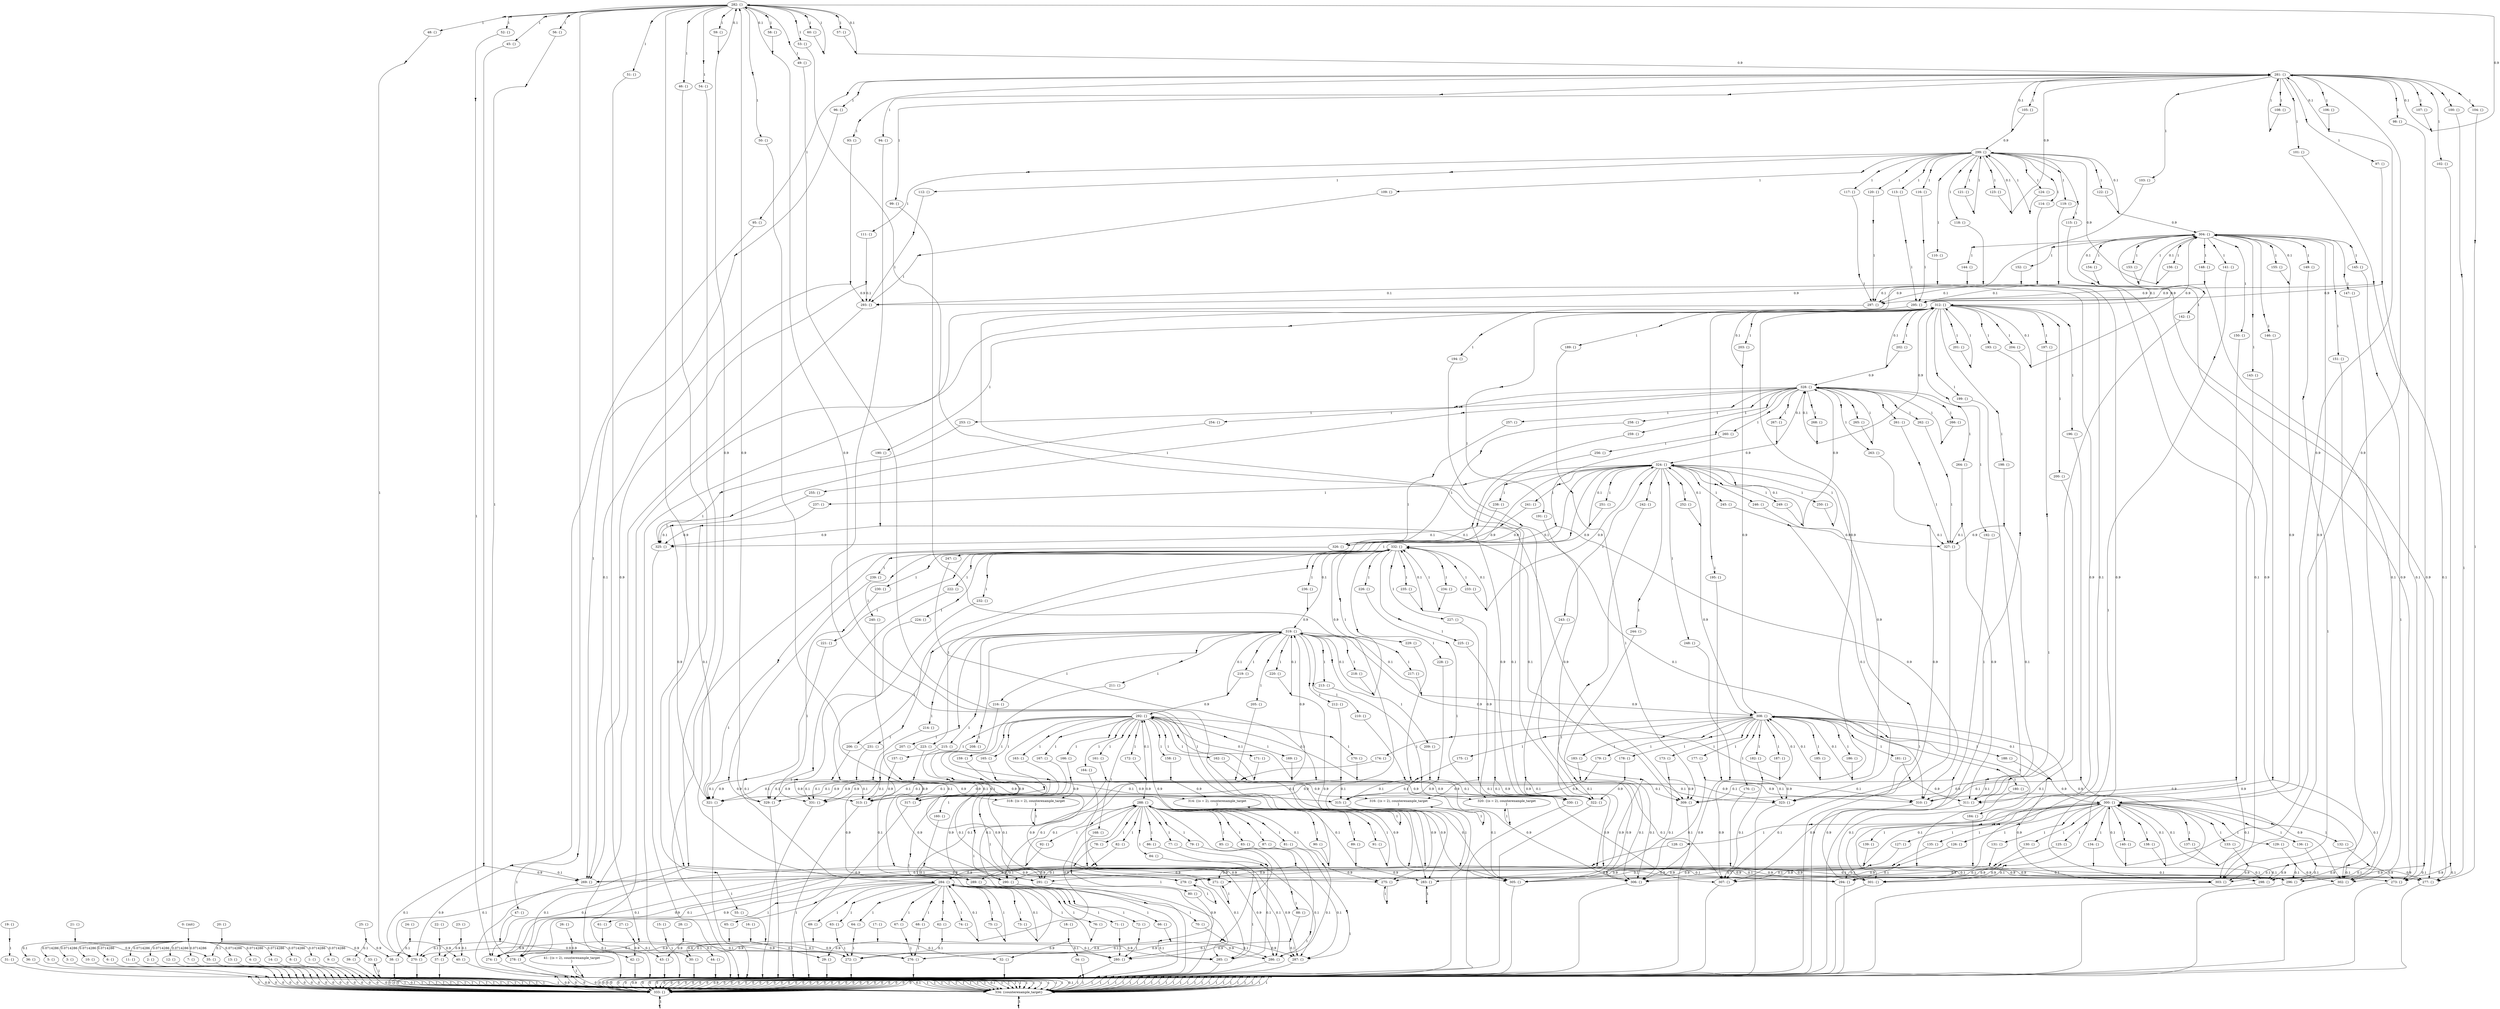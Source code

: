 digraph model {
	0 [ label = "0: {init}" ];
	1 [ label = "1: {}" ];
	2 [ label = "2: {}" ];
	3 [ label = "3: {}" ];
	4 [ label = "4: {}" ];
	5 [ label = "5: {}" ];
	6 [ label = "6: {}" ];
	7 [ label = "7: {}" ];
	8 [ label = "8: {}" ];
	9 [ label = "9: {}" ];
	10 [ label = "10: {}" ];
	11 [ label = "11: {}" ];
	12 [ label = "12: {}" ];
	13 [ label = "13: {}" ];
	14 [ label = "14: {}" ];
	15 [ label = "15: {}" ];
	16 [ label = "16: {}" ];
	17 [ label = "17: {}" ];
	18 [ label = "18: {}" ];
	19 [ label = "19: {}" ];
	20 [ label = "20: {}" ];
	21 [ label = "21: {}" ];
	22 [ label = "22: {}" ];
	23 [ label = "23: {}" ];
	24 [ label = "24: {}" ];
	25 [ label = "25: {}" ];
	26 [ label = "26: {}" ];
	27 [ label = "27: {}" ];
	28 [ label = "28: {}" ];
	29 [ label = "29: {}" ];
	30 [ label = "30: {}" ];
	31 [ label = "31: {}" ];
	32 [ label = "32: {}" ];
	33 [ label = "33: {}" ];
	34 [ label = "34: {}" ];
	35 [ label = "35: {}" ];
	36 [ label = "36: {}" ];
	37 [ label = "37: {}" ];
	38 [ label = "38: {}" ];
	39 [ label = "39: {}" ];
	40 [ label = "40: {}" ];
	41 [ label = "41: {(o = 2), counterexample_target
}" ];
	42 [ label = "42: {}" ];
	43 [ label = "43: {}" ];
	44 [ label = "44: {}" ];
	45 [ label = "45: {}" ];
	46 [ label = "46: {}" ];
	47 [ label = "47: {}" ];
	48 [ label = "48: {}" ];
	49 [ label = "49: {}" ];
	50 [ label = "50: {}" ];
	51 [ label = "51: {}" ];
	52 [ label = "52: {}" ];
	53 [ label = "53: {}" ];
	54 [ label = "54: {}" ];
	55 [ label = "55: {}" ];
	56 [ label = "56: {}" ];
	57 [ label = "57: {}" ];
	58 [ label = "58: {}" ];
	59 [ label = "59: {}" ];
	60 [ label = "60: {}" ];
	61 [ label = "61: {}" ];
	62 [ label = "62: {}" ];
	63 [ label = "63: {}" ];
	64 [ label = "64: {}" ];
	65 [ label = "65: {}" ];
	66 [ label = "66: {}" ];
	67 [ label = "67: {}" ];
	68 [ label = "68: {}" ];
	69 [ label = "69: {}" ];
	70 [ label = "70: {}" ];
	71 [ label = "71: {}" ];
	72 [ label = "72: {}" ];
	73 [ label = "73: {}" ];
	74 [ label = "74: {}" ];
	75 [ label = "75: {}" ];
	76 [ label = "76: {}" ];
	77 [ label = "77: {}" ];
	78 [ label = "78: {}" ];
	79 [ label = "79: {}" ];
	80 [ label = "80: {}" ];
	81 [ label = "81: {}" ];
	82 [ label = "82: {}" ];
	83 [ label = "83: {}" ];
	84 [ label = "84: {}" ];
	85 [ label = "85: {}" ];
	86 [ label = "86: {}" ];
	87 [ label = "87: {}" ];
	88 [ label = "88: {}" ];
	89 [ label = "89: {}" ];
	90 [ label = "90: {}" ];
	91 [ label = "91: {}" ];
	92 [ label = "92: {}" ];
	93 [ label = "93: {}" ];
	94 [ label = "94: {}" ];
	95 [ label = "95: {}" ];
	96 [ label = "96: {}" ];
	97 [ label = "97: {}" ];
	98 [ label = "98: {}" ];
	99 [ label = "99: {}" ];
	100 [ label = "100: {}" ];
	101 [ label = "101: {}" ];
	102 [ label = "102: {}" ];
	103 [ label = "103: {}" ];
	104 [ label = "104: {}" ];
	105 [ label = "105: {}" ];
	106 [ label = "106: {}" ];
	107 [ label = "107: {}" ];
	108 [ label = "108: {}" ];
	109 [ label = "109: {}" ];
	110 [ label = "110: {}" ];
	111 [ label = "111: {}" ];
	112 [ label = "112: {}" ];
	113 [ label = "113: {}" ];
	114 [ label = "114: {}" ];
	115 [ label = "115: {}" ];
	116 [ label = "116: {}" ];
	117 [ label = "117: {}" ];
	118 [ label = "118: {}" ];
	119 [ label = "119: {}" ];
	120 [ label = "120: {}" ];
	121 [ label = "121: {}" ];
	122 [ label = "122: {}" ];
	123 [ label = "123: {}" ];
	124 [ label = "124: {}" ];
	125 [ label = "125: {}" ];
	126 [ label = "126: {}" ];
	127 [ label = "127: {}" ];
	128 [ label = "128: {}" ];
	129 [ label = "129: {}" ];
	130 [ label = "130: {}" ];
	131 [ label = "131: {}" ];
	132 [ label = "132: {}" ];
	133 [ label = "133: {}" ];
	134 [ label = "134: {}" ];
	135 [ label = "135: {}" ];
	136 [ label = "136: {}" ];
	137 [ label = "137: {}" ];
	138 [ label = "138: {}" ];
	139 [ label = "139: {}" ];
	140 [ label = "140: {}" ];
	141 [ label = "141: {}" ];
	142 [ label = "142: {}" ];
	143 [ label = "143: {}" ];
	144 [ label = "144: {}" ];
	145 [ label = "145: {}" ];
	146 [ label = "146: {}" ];
	147 [ label = "147: {}" ];
	148 [ label = "148: {}" ];
	149 [ label = "149: {}" ];
	150 [ label = "150: {}" ];
	151 [ label = "151: {}" ];
	152 [ label = "152: {}" ];
	153 [ label = "153: {}" ];
	154 [ label = "154: {}" ];
	155 [ label = "155: {}" ];
	156 [ label = "156: {}" ];
	157 [ label = "157: {}" ];
	158 [ label = "158: {}" ];
	159 [ label = "159: {}" ];
	160 [ label = "160: {}" ];
	161 [ label = "161: {}" ];
	162 [ label = "162: {}" ];
	163 [ label = "163: {}" ];
	164 [ label = "164: {}" ];
	165 [ label = "165: {}" ];
	166 [ label = "166: {}" ];
	167 [ label = "167: {}" ];
	168 [ label = "168: {}" ];
	169 [ label = "169: {}" ];
	170 [ label = "170: {}" ];
	171 [ label = "171: {}" ];
	172 [ label = "172: {}" ];
	173 [ label = "173: {}" ];
	174 [ label = "174: {}" ];
	175 [ label = "175: {}" ];
	176 [ label = "176: {}" ];
	177 [ label = "177: {}" ];
	178 [ label = "178: {}" ];
	179 [ label = "179: {}" ];
	180 [ label = "180: {}" ];
	181 [ label = "181: {}" ];
	182 [ label = "182: {}" ];
	183 [ label = "183: {}" ];
	184 [ label = "184: {}" ];
	185 [ label = "185: {}" ];
	186 [ label = "186: {}" ];
	187 [ label = "187: {}" ];
	188 [ label = "188: {}" ];
	189 [ label = "189: {}" ];
	190 [ label = "190: {}" ];
	191 [ label = "191: {}" ];
	192 [ label = "192: {}" ];
	193 [ label = "193: {}" ];
	194 [ label = "194: {}" ];
	195 [ label = "195: {}" ];
	196 [ label = "196: {}" ];
	197 [ label = "197: {}" ];
	198 [ label = "198: {}" ];
	199 [ label = "199: {}" ];
	200 [ label = "200: {}" ];
	201 [ label = "201: {}" ];
	202 [ label = "202: {}" ];
	203 [ label = "203: {}" ];
	204 [ label = "204: {}" ];
	205 [ label = "205: {}" ];
	206 [ label = "206: {}" ];
	207 [ label = "207: {}" ];
	208 [ label = "208: {}" ];
	209 [ label = "209: {}" ];
	210 [ label = "210: {}" ];
	211 [ label = "211: {}" ];
	212 [ label = "212: {}" ];
	213 [ label = "213: {}" ];
	214 [ label = "214: {}" ];
	215 [ label = "215: {}" ];
	216 [ label = "216: {}" ];
	217 [ label = "217: {}" ];
	218 [ label = "218: {}" ];
	219 [ label = "219: {}" ];
	220 [ label = "220: {}" ];
	221 [ label = "221: {}" ];
	222 [ label = "222: {}" ];
	223 [ label = "223: {}" ];
	224 [ label = "224: {}" ];
	225 [ label = "225: {}" ];
	226 [ label = "226: {}" ];
	227 [ label = "227: {}" ];
	228 [ label = "228: {}" ];
	229 [ label = "229: {}" ];
	230 [ label = "230: {}" ];
	231 [ label = "231: {}" ];
	232 [ label = "232: {}" ];
	233 [ label = "233: {}" ];
	234 [ label = "234: {}" ];
	235 [ label = "235: {}" ];
	236 [ label = "236: {}" ];
	237 [ label = "237: {}" ];
	238 [ label = "238: {}" ];
	239 [ label = "239: {}" ];
	240 [ label = "240: {}" ];
	241 [ label = "241: {}" ];
	242 [ label = "242: {}" ];
	243 [ label = "243: {}" ];
	244 [ label = "244: {}" ];
	245 [ label = "245: {}" ];
	246 [ label = "246: {}" ];
	247 [ label = "247: {}" ];
	248 [ label = "248: {}" ];
	249 [ label = "249: {}" ];
	250 [ label = "250: {}" ];
	251 [ label = "251: {}" ];
	252 [ label = "252: {}" ];
	253 [ label = "253: {}" ];
	254 [ label = "254: {}" ];
	255 [ label = "255: {}" ];
	256 [ label = "256: {}" ];
	257 [ label = "257: {}" ];
	258 [ label = "258: {}" ];
	259 [ label = "259: {}" ];
	260 [ label = "260: {}" ];
	261 [ label = "261: {}" ];
	262 [ label = "262: {}" ];
	263 [ label = "263: {}" ];
	264 [ label = "264: {}" ];
	265 [ label = "265: {}" ];
	266 [ label = "266: {}" ];
	267 [ label = "267: {}" ];
	268 [ label = "268: {}" ];
	269 [ label = "269: {}" ];
	270 [ label = "270: {}" ];
	271 [ label = "271: {}" ];
	272 [ label = "272: {}" ];
	273 [ label = "273: {}" ];
	274 [ label = "274: {}" ];
	275 [ label = "275: {}" ];
	276 [ label = "276: {}" ];
	277 [ label = "277: {}" ];
	278 [ label = "278: {}" ];
	279 [ label = "279: {}" ];
	280 [ label = "280: {}" ];
	281 [ label = "281: {}" ];
	282 [ label = "282: {}" ];
	283 [ label = "283: {}" ];
	284 [ label = "284: {}" ];
	285 [ label = "285: {}" ];
	286 [ label = "286: {}" ];
	287 [ label = "287: {}" ];
	288 [ label = "288: {}" ];
	289 [ label = "289: {}" ];
	290 [ label = "290: {}" ];
	291 [ label = "291: {}" ];
	292 [ label = "292: {}" ];
	293 [ label = "293: {}" ];
	294 [ label = "294: {}" ];
	295 [ label = "295: {}" ];
	296 [ label = "296: {}" ];
	297 [ label = "297: {}" ];
	298 [ label = "298: {}" ];
	299 [ label = "299: {}" ];
	300 [ label = "300: {}" ];
	301 [ label = "301: {}" ];
	302 [ label = "302: {}" ];
	303 [ label = "303: {}" ];
	304 [ label = "304: {}" ];
	305 [ label = "305: {}" ];
	306 [ label = "306: {}" ];
	307 [ label = "307: {}" ];
	308 [ label = "308: {}" ];
	309 [ label = "309: {}" ];
	310 [ label = "310: {}" ];
	311 [ label = "311: {}" ];
	312 [ label = "312: {}" ];
	313 [ label = "313: {}" ];
	314 [ label = "314: {(o = 2), counterexample_target
}" ];
	315 [ label = "315: {}" ];
	316 [ label = "316: {(o = 2), counterexample_target
}" ];
	317 [ label = "317: {}" ];
	318 [ label = "318: {(o = 2), counterexample_target
}" ];
	319 [ label = "319: {}" ];
	320 [ label = "320: {(o = 2), counterexample_target
}" ];
	321 [ label = "321: {}" ];
	322 [ label = "322: {}" ];
	323 [ label = "323: {}" ];
	324 [ label = "324: {}" ];
	325 [ label = "325: {}" ];
	326 [ label = "326: {}" ];
	327 [ label = "327: {}" ];
	328 [ label = "328: {}" ];
	329 [ label = "329: {}" ];
	330 [ label = "330: {}" ];
	331 [ label = "331: {}" ];
	332 [ label = "332: {}" ];
	333 [ label = "333: {}" ];
	334 [ label = "334: {counterexample_target}" ];
	"0c0" [shape = "point"];
	0 -> "0c0";
	"0c0" -> 1 [ label= "0.0714286" ];
	"0c0" -> 2 [ label= "0.0714286" ];
	"0c0" -> 3 [ label= "0.0714286" ];
	"0c0" -> 4 [ label= "0.0714286" ];
	"0c0" -> 5 [ label= "0.0714286" ];
	"0c0" -> 6 [ label= "0.0714286" ];
	"0c0" -> 7 [ label= "0.0714286" ];
	"0c0" -> 8 [ label= "0.0714286" ];
	"0c0" -> 9 [ label= "0.0714286" ];
	"0c0" -> 10 [ label= "0.0714286" ];
	"0c0" -> 11 [ label= "0.0714286" ];
	"0c0" -> 12 [ label= "0.0714286" ];
	"0c0" -> 13 [ label= "0.0714286" ];
	"0c0" -> 14 [ label= "0.0714286" ];
	"1c0" [shape = "point"];
	1 -> "1c0";
	"1c0" -> 333 [ label= "0" ];
	"1c0" -> 334 [ label= "1" ];
	"2c0" [shape = "point"];
	2 -> "2c0";
	"2c0" -> 333 [ label= "0" ];
	"2c0" -> 334 [ label= "1" ];
	"3c0" [shape = "point"];
	3 -> "3c0";
	"3c0" -> 333 [ label= "0" ];
	"3c0" -> 334 [ label= "1" ];
	"4c0" [shape = "point"];
	4 -> "4c0";
	"4c0" -> 333 [ label= "0" ];
	"4c0" -> 334 [ label= "1" ];
	"5c0" [shape = "point"];
	5 -> "5c0";
	"5c0" -> 333 [ label= "0" ];
	"5c0" -> 334 [ label= "1" ];
	"6c0" [shape = "point"];
	6 -> "6c0";
	"6c0" -> 333 [ label= "0" ];
	"6c0" -> 334 [ label= "1" ];
	"7c0" [shape = "point"];
	7 -> "7c0";
	"7c0" -> 333 [ label= "0" ];
	"7c0" -> 334 [ label= "1" ];
	"8c0" [shape = "point"];
	8 -> "8c0";
	"8c0" -> 333 [ label= "0" ];
	"8c0" -> 334 [ label= "1" ];
	"9c0" [shape = "point"];
	9 -> "9c0";
	"9c0" -> 333 [ label= "0" ];
	"9c0" -> 334 [ label= "1" ];
	"10c0" [shape = "point"];
	10 -> "10c0";
	"10c0" -> 333 [ label= "0" ];
	"10c0" -> 334 [ label= "1" ];
	"11c0" [shape = "point"];
	11 -> "11c0";
	"11c0" -> 333 [ label= "0" ];
	"11c0" -> 334 [ label= "1" ];
	"12c0" [shape = "point"];
	12 -> "12c0";
	"12c0" -> 333 [ label= "0" ];
	"12c0" -> 334 [ label= "1" ];
	"13c0" [shape = "point"];
	13 -> "13c0";
	"13c0" -> 333 [ label= "0" ];
	"13c0" -> 334 [ label= "1" ];
	"14c0" [shape = "point"];
	14 -> "14c0";
	"14c0" -> 333 [ label= "0" ];
	"14c0" -> 334 [ label= "1" ];
	"15c0" [shape = "point"];
	15 -> "15c0";
	"15c0" -> 30 [ label= "1" ];
	"16c0" [shape = "point"];
	16 -> "16c0";
	"16c0" -> 29 [ label= "0.1" ];
	"16c0" -> 30 [ label= "0.9" ];
	"17c0" [shape = "point"];
	17 -> "17c0";
	"17c0" -> 29 [ label= "0.9" ];
	"17c0" -> 32 [ label= "0.1" ];
	"18c0" [shape = "point"];
	18 -> "18c0";
	"18c0" -> 32 [ label= "0.9" ];
	"18c0" -> 34 [ label= "0.1" ];
	"19c0" [shape = "point"];
	19 -> "19c0";
	"19c0" -> 31 [ label= "1" ];
	"20c0" [shape = "point"];
	20 -> "20c0";
	"20c0" -> 33 [ label= "0.9" ];
	"20c0" -> 35 [ label= "0.1" ];
	"21c0" [shape = "point"];
	21 -> "21c0";
	"21c0" -> 35 [ label= "0.9" ];
	"21c0" -> 36 [ label= "0.1" ];
	"22c0" [shape = "point"];
	22 -> "22c0";
	"22c0" -> 37 [ label= "1" ];
	"23c0" [shape = "point"];
	23 -> "23c0";
	"23c0" -> 37 [ label= "0.9" ];
	"23c0" -> 40 [ label= "0.1" ];
	"24c0" [shape = "point"];
	24 -> "24c0";
	"24c0" -> 38 [ label= "0.1" ];
	"24c0" -> 40 [ label= "0.9" ];
	"25c0" [shape = "point"];
	25 -> "25c0";
	"25c0" -> 38 [ label= "0.9" ];
	"25c0" -> 39 [ label= "0.1" ];
	"26c0" [shape = "point"];
	26 -> "26c0";
	"26c0" -> 41 [ label= "0.9" ];
	"26c0" -> 42 [ label= "0.1" ];
	"27c0" [shape = "point"];
	27 -> "27c0";
	"27c0" -> 42 [ label= "0.9" ];
	"27c0" -> 43 [ label= "0.1" ];
	"28c0" [shape = "point"];
	28 -> "28c0";
	"28c0" -> 43 [ label= "0.9" ];
	"28c0" -> 44 [ label= "0.1" ];
	"29c0" [shape = "point"];
	29 -> "29c0";
	"29c0" -> 333 [ label= "0" ];
	"29c0" -> 334 [ label= "1" ];
	"30c0" [shape = "point"];
	30 -> "30c0";
	"30c0" -> 333 [ label= "0" ];
	"30c0" -> 334 [ label= "1" ];
	"31c0" [shape = "point"];
	31 -> "31c0";
	"31c0" -> 333 [ label= "0" ];
	"31c0" -> 334 [ label= "1" ];
	"32c0" [shape = "point"];
	32 -> "32c0";
	"32c0" -> 333 [ label= "0.9" ];
	"32c0" -> 334 [ label= "0.1" ];
	"33c0" [shape = "point"];
	33 -> "33c0";
	"33c0" -> 33 [ label= "1" ];
	"34c0" [shape = "point"];
	34 -> "34c0";
	"34c0" -> 333 [ label= "0" ];
	"34c0" -> 334 [ label= "1" ];
	"35c0" [shape = "point"];
	35 -> "35c0";
	"35c0" -> 333 [ label= "0" ];
	"35c0" -> 334 [ label= "1" ];
	"36c0" [shape = "point"];
	36 -> "36c0";
	"36c0" -> 333 [ label= "0.9" ];
	"36c0" -> 334 [ label= "0.1" ];
	"37c0" [shape = "point"];
	37 -> "37c0";
	"37c0" -> 333 [ label= "0" ];
	"37c0" -> 334 [ label= "1" ];
	"38c0" [shape = "point"];
	38 -> "38c0";
	"38c0" -> 333 [ label= "0" ];
	"38c0" -> 334 [ label= "1" ];
	"39c0" [shape = "point"];
	39 -> "39c0";
	"39c0" -> 333 [ label= "0" ];
	"39c0" -> 334 [ label= "1" ];
	"40c0" [shape = "point"];
	40 -> "40c0";
	"40c0" -> 333 [ label= "0.9" ];
	"40c0" -> 334 [ label= "0.1" ];
	"41c0" [shape = "point"];
	41 -> "41c0";
	"41c0" -> 41 [ label= "1" ];
	"42c0" [shape = "point"];
	42 -> "42c0";
	"42c0" -> 333 [ label= "0" ];
	"42c0" -> 334 [ label= "1" ];
	"43c0" [shape = "point"];
	43 -> "43c0";
	"43c0" -> 333 [ label= "0" ];
	"43c0" -> 334 [ label= "1" ];
	"44c0" [shape = "point"];
	44 -> "44c0";
	"44c0" -> 333 [ label= "0.9" ];
	"44c0" -> 334 [ label= "0.1" ];
	"45c0" [shape = "point"];
	45 -> "45c0";
	"45c0" -> 269 [ label= "0.9" ];
	"45c0" -> 270 [ label= "0.1" ];
	"46c0" [shape = "point"];
	46 -> "46c0";
	"46c0" -> 270 [ label= "0.1" ];
	"46c0" -> 271 [ label= "0.9" ];
	"47c0" [shape = "point"];
	47 -> "47c0";
	"47c0" -> 270 [ label= "0.1" ];
	"47c0" -> 272 [ label= "0.9" ];
	"48c0" [shape = "point"];
	48 -> "48c0";
	"48c0" -> 270 [ label= "1" ];
	"49c0" [shape = "point"];
	49 -> "49c0";
	"49c0" -> 273 [ label= "0.9" ];
	"49c0" -> 274 [ label= "0.1" ];
	"50c0" [shape = "point"];
	50 -> "50c0";
	"50c0" -> 274 [ label= "0.1" ];
	"50c0" -> 275 [ label= "0.9" ];
	"51c0" [shape = "point"];
	51 -> "51c0";
	"51c0" -> 274 [ label= "0.1" ];
	"51c0" -> 276 [ label= "0.9" ];
	"52c0" [shape = "point"];
	52 -> "52c0";
	"52c0" -> 274 [ label= "1" ];
	"53c0" [shape = "point"];
	53 -> "53c0";
	"53c0" -> 277 [ label= "0.9" ];
	"53c0" -> 278 [ label= "0.1" ];
	"54c0" [shape = "point"];
	54 -> "54c0";
	"54c0" -> 278 [ label= "0.1" ];
	"54c0" -> 279 [ label= "0.9" ];
	"55c0" [shape = "point"];
	55 -> "55c0";
	"55c0" -> 278 [ label= "0.1" ];
	"55c0" -> 280 [ label= "0.9" ];
	"56c0" [shape = "point"];
	56 -> "56c0";
	"56c0" -> 278 [ label= "1" ];
	"57c0" [shape = "point"];
	57 -> "57c0";
	"57c0" -> 281 [ label= "0.9" ];
	"57c0" -> 282 [ label= "0.1" ];
	"58c0" [shape = "point"];
	58 -> "58c0";
	"58c0" -> 282 [ label= "0.1" ];
	"58c0" -> 283 [ label= "0.9" ];
	"59c0" [shape = "point"];
	59 -> "59c0";
	"59c0" -> 282 [ label= "0.1" ];
	"59c0" -> 284 [ label= "0.9" ];
	"60c0" [shape = "point"];
	60 -> "60c0";
	"60c0" -> 282 [ label= "1" ];
	"61c0" [shape = "point"];
	61 -> "61c0";
	"61c0" -> 270 [ label= "0.9" ];
	"61c0" -> 272 [ label= "0.1" ];
	"62c0" [shape = "point"];
	62 -> "62c0";
	"62c0" -> 272 [ label= "0.1" ];
	"62c0" -> 285 [ label= "0.9" ];
	"63c0" [shape = "point"];
	63 -> "63c0";
	"63c0" -> 272 [ label= "1" ];
	"64c0" [shape = "point"];
	64 -> "64c0";
	"64c0" -> 272 [ label= "1" ];
	"65c0" [shape = "point"];
	65 -> "65c0";
	"65c0" -> 274 [ label= "0.9" ];
	"65c0" -> 276 [ label= "0.1" ];
	"66c0" [shape = "point"];
	66 -> "66c0";
	"66c0" -> 276 [ label= "0.1" ];
	"66c0" -> 286 [ label= "0.9" ];
	"67c0" [shape = "point"];
	67 -> "67c0";
	"67c0" -> 276 [ label= "1" ];
	"68c0" [shape = "point"];
	68 -> "68c0";
	"68c0" -> 276 [ label= "1" ];
	"69c0" [shape = "point"];
	69 -> "69c0";
	"69c0" -> 278 [ label= "0.9" ];
	"69c0" -> 280 [ label= "0.1" ];
	"70c0" [shape = "point"];
	70 -> "70c0";
	"70c0" -> 280 [ label= "0.1" ];
	"70c0" -> 287 [ label= "0.9" ];
	"71c0" [shape = "point"];
	71 -> "71c0";
	"71c0" -> 280 [ label= "1" ];
	"72c0" [shape = "point"];
	72 -> "72c0";
	"72c0" -> 280 [ label= "1" ];
	"73c0" [shape = "point"];
	73 -> "73c0";
	"73c0" -> 282 [ label= "0.9" ];
	"73c0" -> 284 [ label= "0.1" ];
	"74c0" [shape = "point"];
	74 -> "74c0";
	"74c0" -> 284 [ label= "0.1" ];
	"74c0" -> 288 [ label= "0.9" ];
	"75c0" [shape = "point"];
	75 -> "75c0";
	"75c0" -> 284 [ label= "1" ];
	"76c0" [shape = "point"];
	76 -> "76c0";
	"76c0" -> 284 [ label= "1" ];
	"77c0" [shape = "point"];
	77 -> "77c0";
	"77c0" -> 271 [ label= "0.9" ];
	"77c0" -> 285 [ label= "0.1" ];
	"78c0" [shape = "point"];
	78 -> "78c0";
	"78c0" -> 285 [ label= "0.1" ];
	"78c0" -> 289 [ label= "0.9" ];
	"79c0" [shape = "point"];
	79 -> "79c0";
	"79c0" -> 285 [ label= "1" ];
	"80c0" [shape = "point"];
	80 -> "80c0";
	"80c0" -> 272 [ label= "0.9" ];
	"80c0" -> 285 [ label= "0.1" ];
	"81c0" [shape = "point"];
	81 -> "81c0";
	"81c0" -> 275 [ label= "0.9" ];
	"81c0" -> 286 [ label= "0.1" ];
	"82c0" [shape = "point"];
	82 -> "82c0";
	"82c0" -> 286 [ label= "0.1" ];
	"82c0" -> 290 [ label= "0.9" ];
	"83c0" [shape = "point"];
	83 -> "83c0";
	"83c0" -> 286 [ label= "1" ];
	"84c0" [shape = "point"];
	84 -> "84c0";
	"84c0" -> 276 [ label= "0.9" ];
	"84c0" -> 286 [ label= "0.1" ];
	"85c0" [shape = "point"];
	85 -> "85c0";
	"85c0" -> 279 [ label= "0.9" ];
	"85c0" -> 287 [ label= "0.1" ];
	"86c0" [shape = "point"];
	86 -> "86c0";
	"86c0" -> 287 [ label= "0.1" ];
	"86c0" -> 291 [ label= "0.9" ];
	"87c0" [shape = "point"];
	87 -> "87c0";
	"87c0" -> 287 [ label= "1" ];
	"88c0" [shape = "point"];
	88 -> "88c0";
	"88c0" -> 280 [ label= "0.9" ];
	"88c0" -> 287 [ label= "0.1" ];
	"89c0" [shape = "point"];
	89 -> "89c0";
	"89c0" -> 283 [ label= "0.9" ];
	"89c0" -> 288 [ label= "0.1" ];
	"90c0" [shape = "point"];
	90 -> "90c0";
	"90c0" -> 288 [ label= "0.1" ];
	"90c0" -> 292 [ label= "0.9" ];
	"91c0" [shape = "point"];
	91 -> "91c0";
	"91c0" -> 288 [ label= "1" ];
	"92c0" [shape = "point"];
	92 -> "92c0";
	"92c0" -> 284 [ label= "0.9" ];
	"92c0" -> 288 [ label= "0.1" ];
	"93c0" [shape = "point"];
	93 -> "93c0";
	"93c0" -> 269 [ label= "0.1" ];
	"93c0" -> 293 [ label= "0.9" ];
	"94c0" [shape = "point"];
	94 -> "94c0";
	"94c0" -> 269 [ label= "0.1" ];
	"94c0" -> 294 [ label= "0.9" ];
	"95c0" [shape = "point"];
	95 -> "95c0";
	"95c0" -> 269 [ label= "0.1" ];
	"95c0" -> 270 [ label= "0.9" ];
	"96c0" [shape = "point"];
	96 -> "96c0";
	"96c0" -> 269 [ label= "1" ];
	"97c0" [shape = "point"];
	97 -> "97c0";
	"97c0" -> 273 [ label= "0.1" ];
	"97c0" -> 295 [ label= "0.9" ];
	"98c0" [shape = "point"];
	98 -> "98c0";
	"98c0" -> 273 [ label= "0.1" ];
	"98c0" -> 296 [ label= "0.9" ];
	"99c0" [shape = "point"];
	99 -> "99c0";
	"99c0" -> 273 [ label= "0.1" ];
	"99c0" -> 274 [ label= "0.9" ];
	"100c0" [shape = "point"];
	100 -> "100c0";
	"100c0" -> 273 [ label= "1" ];
	"101c0" [shape = "point"];
	101 -> "101c0";
	"101c0" -> 277 [ label= "0.1" ];
	"101c0" -> 297 [ label= "0.9" ];
	"102c0" [shape = "point"];
	102 -> "102c0";
	"102c0" -> 277 [ label= "0.1" ];
	"102c0" -> 298 [ label= "0.9" ];
	"103c0" [shape = "point"];
	103 -> "103c0";
	"103c0" -> 277 [ label= "0.1" ];
	"103c0" -> 278 [ label= "0.9" ];
	"104c0" [shape = "point"];
	104 -> "104c0";
	"104c0" -> 277 [ label= "1" ];
	"105c0" [shape = "point"];
	105 -> "105c0";
	"105c0" -> 281 [ label= "0.1" ];
	"105c0" -> 299 [ label= "0.9" ];
	"106c0" [shape = "point"];
	106 -> "106c0";
	"106c0" -> 281 [ label= "0.1" ];
	"106c0" -> 300 [ label= "0.9" ];
	"107c0" [shape = "point"];
	107 -> "107c0";
	"107c0" -> 281 [ label= "0.1" ];
	"107c0" -> 282 [ label= "0.9" ];
	"108c0" [shape = "point"];
	108 -> "108c0";
	"108c0" -> 281 [ label= "1" ];
	"109c0" [shape = "point"];
	109 -> "109c0";
	"109c0" -> 293 [ label= "1" ];
	"110c0" [shape = "point"];
	110 -> "110c0";
	"110c0" -> 293 [ label= "0.1" ];
	"110c0" -> 301 [ label= "0.9" ];
	"111c0" [shape = "point"];
	111 -> "111c0";
	"111c0" -> 269 [ label= "0.9" ];
	"111c0" -> 293 [ label= "0.1" ];
	"112c0" [shape = "point"];
	112 -> "112c0";
	"112c0" -> 293 [ label= "1" ];
	"113c0" [shape = "point"];
	113 -> "113c0";
	"113c0" -> 295 [ label= "1" ];
	"114c0" [shape = "point"];
	114 -> "114c0";
	"114c0" -> 295 [ label= "0.1" ];
	"114c0" -> 302 [ label= "0.9" ];
	"115c0" [shape = "point"];
	115 -> "115c0";
	"115c0" -> 273 [ label= "0.9" ];
	"115c0" -> 295 [ label= "0.1" ];
	"116c0" [shape = "point"];
	116 -> "116c0";
	"116c0" -> 295 [ label= "1" ];
	"117c0" [shape = "point"];
	117 -> "117c0";
	"117c0" -> 297 [ label= "1" ];
	"118c0" [shape = "point"];
	118 -> "118c0";
	"118c0" -> 297 [ label= "0.1" ];
	"118c0" -> 303 [ label= "0.9" ];
	"119c0" [shape = "point"];
	119 -> "119c0";
	"119c0" -> 277 [ label= "0.9" ];
	"119c0" -> 297 [ label= "0.1" ];
	"120c0" [shape = "point"];
	120 -> "120c0";
	"120c0" -> 297 [ label= "1" ];
	"121c0" [shape = "point"];
	121 -> "121c0";
	"121c0" -> 299 [ label= "1" ];
	"122c0" [shape = "point"];
	122 -> "122c0";
	"122c0" -> 299 [ label= "0.1" ];
	"122c0" -> 304 [ label= "0.9" ];
	"123c0" [shape = "point"];
	123 -> "123c0";
	"123c0" -> 281 [ label= "0.9" ];
	"123c0" -> 299 [ label= "0.1" ];
	"124c0" [shape = "point"];
	124 -> "124c0";
	"124c0" -> 299 [ label= "1" ];
	"125c0" [shape = "point"];
	125 -> "125c0";
	"125c0" -> 294 [ label= "0.1" ];
	"125c0" -> 301 [ label= "0.9" ];
	"126c0" [shape = "point"];
	126 -> "126c0";
	"126c0" -> 294 [ label= "0.1" ];
	"126c0" -> 305 [ label= "0.9" ];
	"127c0" [shape = "point"];
	127 -> "127c0";
	"127c0" -> 271 [ label= "0.9" ];
	"127c0" -> 294 [ label= "0.1" ];
	"128c0" [shape = "point"];
	128 -> "128c0";
	"128c0" -> 269 [ label= "0.9" ];
	"128c0" -> 294 [ label= "0.1" ];
	"129c0" [shape = "point"];
	129 -> "129c0";
	"129c0" -> 296 [ label= "0.1" ];
	"129c0" -> 302 [ label= "0.9" ];
	"130c0" [shape = "point"];
	130 -> "130c0";
	"130c0" -> 296 [ label= "0.1" ];
	"130c0" -> 306 [ label= "0.9" ];
	"131c0" [shape = "point"];
	131 -> "131c0";
	"131c0" -> 275 [ label= "0.9" ];
	"131c0" -> 296 [ label= "0.1" ];
	"132c0" [shape = "point"];
	132 -> "132c0";
	"132c0" -> 273 [ label= "0.9" ];
	"132c0" -> 296 [ label= "0.1" ];
	"133c0" [shape = "point"];
	133 -> "133c0";
	"133c0" -> 298 [ label= "0.1" ];
	"133c0" -> 303 [ label= "0.9" ];
	"134c0" [shape = "point"];
	134 -> "134c0";
	"134c0" -> 298 [ label= "0.1" ];
	"134c0" -> 307 [ label= "0.9" ];
	"135c0" [shape = "point"];
	135 -> "135c0";
	"135c0" -> 279 [ label= "0.9" ];
	"135c0" -> 298 [ label= "0.1" ];
	"136c0" [shape = "point"];
	136 -> "136c0";
	"136c0" -> 277 [ label= "0.9" ];
	"136c0" -> 298 [ label= "0.1" ];
	"137c0" [shape = "point"];
	137 -> "137c0";
	"137c0" -> 300 [ label= "0.1" ];
	"137c0" -> 304 [ label= "0.9" ];
	"138c0" [shape = "point"];
	138 -> "138c0";
	"138c0" -> 300 [ label= "0.1" ];
	"138c0" -> 308 [ label= "0.9" ];
	"139c0" [shape = "point"];
	139 -> "139c0";
	"139c0" -> 283 [ label= "0.9" ];
	"139c0" -> 300 [ label= "0.1" ];
	"140c0" [shape = "point"];
	140 -> "140c0";
	"140c0" -> 281 [ label= "0.9" ];
	"140c0" -> 300 [ label= "0.1" ];
	"141c0" [shape = "point"];
	141 -> "141c0";
	"141c0" -> 301 [ label= "1" ];
	"142c0" [shape = "point"];
	142 -> "142c0";
	"142c0" -> 301 [ label= "0.1" ];
	"142c0" -> 309 [ label= "0.9" ];
	"143c0" [shape = "point"];
	143 -> "143c0";
	"143c0" -> 294 [ label= "0.9" ];
	"143c0" -> 301 [ label= "0.1" ];
	"144c0" [shape = "point"];
	144 -> "144c0";
	"144c0" -> 293 [ label= "0.9" ];
	"144c0" -> 301 [ label= "0.1" ];
	"145c0" [shape = "point"];
	145 -> "145c0";
	"145c0" -> 302 [ label= "1" ];
	"146c0" [shape = "point"];
	146 -> "146c0";
	"146c0" -> 302 [ label= "0.1" ];
	"146c0" -> 310 [ label= "0.9" ];
	"147c0" [shape = "point"];
	147 -> "147c0";
	"147c0" -> 296 [ label= "0.9" ];
	"147c0" -> 302 [ label= "0.1" ];
	"148c0" [shape = "point"];
	148 -> "148c0";
	"148c0" -> 295 [ label= "0.9" ];
	"148c0" -> 302 [ label= "0.1" ];
	"149c0" [shape = "point"];
	149 -> "149c0";
	"149c0" -> 303 [ label= "1" ];
	"150c0" [shape = "point"];
	150 -> "150c0";
	"150c0" -> 303 [ label= "0.1" ];
	"150c0" -> 311 [ label= "0.9" ];
	"151c0" [shape = "point"];
	151 -> "151c0";
	"151c0" -> 298 [ label= "0.9" ];
	"151c0" -> 303 [ label= "0.1" ];
	"152c0" [shape = "point"];
	152 -> "152c0";
	"152c0" -> 297 [ label= "0.9" ];
	"152c0" -> 303 [ label= "0.1" ];
	"153c0" [shape = "point"];
	153 -> "153c0";
	"153c0" -> 304 [ label= "1" ];
	"154c0" [shape = "point"];
	154 -> "154c0";
	"154c0" -> 304 [ label= "0.1" ];
	"154c0" -> 312 [ label= "0.9" ];
	"155c0" [shape = "point"];
	155 -> "155c0";
	"155c0" -> 300 [ label= "0.9" ];
	"155c0" -> 304 [ label= "0.1" ];
	"156c0" [shape = "point"];
	156 -> "156c0";
	"156c0" -> 299 [ label= "0.9" ];
	"156c0" -> 304 [ label= "0.1" ];
	"157c0" [shape = "point"];
	157 -> "157c0";
	"157c0" -> 289 [ label= "0.1" ];
	"157c0" -> 313 [ label= "0.9" ];
	"158c0" [shape = "point"];
	158 -> "158c0";
	"158c0" -> 289 [ label= "0.1" ];
	"158c0" -> 314 [ label= "0.9" ];
	"159c0" [shape = "point"];
	159 -> "159c0";
	"159c0" -> 289 [ label= "1" ];
	"160c0" [shape = "point"];
	160 -> "160c0";
	"160c0" -> 285 [ label= "0.9" ];
	"160c0" -> 289 [ label= "0.1" ];
	"161c0" [shape = "point"];
	161 -> "161c0";
	"161c0" -> 290 [ label= "0.1" ];
	"161c0" -> 315 [ label= "0.9" ];
	"162c0" [shape = "point"];
	162 -> "162c0";
	"162c0" -> 290 [ label= "0.1" ];
	"162c0" -> 316 [ label= "0.9" ];
	"163c0" [shape = "point"];
	163 -> "163c0";
	"163c0" -> 290 [ label= "1" ];
	"164c0" [shape = "point"];
	164 -> "164c0";
	"164c0" -> 286 [ label= "0.9" ];
	"164c0" -> 290 [ label= "0.1" ];
	"165c0" [shape = "point"];
	165 -> "165c0";
	"165c0" -> 291 [ label= "0.1" ];
	"165c0" -> 317 [ label= "0.9" ];
	"166c0" [shape = "point"];
	166 -> "166c0";
	"166c0" -> 291 [ label= "0.1" ];
	"166c0" -> 318 [ label= "0.9" ];
	"167c0" [shape = "point"];
	167 -> "167c0";
	"167c0" -> 291 [ label= "1" ];
	"168c0" [shape = "point"];
	168 -> "168c0";
	"168c0" -> 287 [ label= "0.9" ];
	"168c0" -> 291 [ label= "0.1" ];
	"169c0" [shape = "point"];
	169 -> "169c0";
	"169c0" -> 292 [ label= "0.1" ];
	"169c0" -> 319 [ label= "0.9" ];
	"170c0" [shape = "point"];
	170 -> "170c0";
	"170c0" -> 292 [ label= "0.1" ];
	"170c0" -> 320 [ label= "0.9" ];
	"171c0" [shape = "point"];
	171 -> "171c0";
	"171c0" -> 292 [ label= "1" ];
	"172c0" [shape = "point"];
	172 -> "172c0";
	"172c0" -> 288 [ label= "0.9" ];
	"172c0" -> 292 [ label= "0.1" ];
	"173c0" [shape = "point"];
	173 -> "173c0";
	"173c0" -> 305 [ label= "0.1" ];
	"173c0" -> 309 [ label= "0.9" ];
	"174c0" [shape = "point"];
	174 -> "174c0";
	"174c0" -> 305 [ label= "0.1" ];
	"174c0" -> 321 [ label= "0.9" ];
	"175c0" [shape = "point"];
	175 -> "175c0";
	"175c0" -> 305 [ label= "0.1" ];
	"175c0" -> 313 [ label= "0.9" ];
	"176c0" [shape = "point"];
	176 -> "176c0";
	"176c0" -> 294 [ label= "0.9" ];
	"176c0" -> 305 [ label= "0.1" ];
	"177c0" [shape = "point"];
	177 -> "177c0";
	"177c0" -> 306 [ label= "0.1" ];
	"177c0" -> 310 [ label= "0.9" ];
	"178c0" [shape = "point"];
	178 -> "178c0";
	"178c0" -> 306 [ label= "0.1" ];
	"178c0" -> 322 [ label= "0.9" ];
	"179c0" [shape = "point"];
	179 -> "179c0";
	"179c0" -> 306 [ label= "0.1" ];
	"179c0" -> 315 [ label= "0.9" ];
	"180c0" [shape = "point"];
	180 -> "180c0";
	"180c0" -> 296 [ label= "0.9" ];
	"180c0" -> 306 [ label= "0.1" ];
	"181c0" [shape = "point"];
	181 -> "181c0";
	"181c0" -> 307 [ label= "0.1" ];
	"181c0" -> 311 [ label= "0.9" ];
	"182c0" [shape = "point"];
	182 -> "182c0";
	"182c0" -> 307 [ label= "0.1" ];
	"182c0" -> 323 [ label= "0.9" ];
	"183c0" [shape = "point"];
	183 -> "183c0";
	"183c0" -> 307 [ label= "0.1" ];
	"183c0" -> 317 [ label= "0.9" ];
	"184c0" [shape = "point"];
	184 -> "184c0";
	"184c0" -> 298 [ label= "0.9" ];
	"184c0" -> 307 [ label= "0.1" ];
	"185c0" [shape = "point"];
	185 -> "185c0";
	"185c0" -> 308 [ label= "0.1" ];
	"185c0" -> 312 [ label= "0.9" ];
	"186c0" [shape = "point"];
	186 -> "186c0";
	"186c0" -> 308 [ label= "0.1" ];
	"186c0" -> 324 [ label= "0.9" ];
	"187c0" [shape = "point"];
	187 -> "187c0";
	"187c0" -> 308 [ label= "0.1" ];
	"187c0" -> 319 [ label= "0.9" ];
	"188c0" [shape = "point"];
	188 -> "188c0";
	"188c0" -> 300 [ label= "0.9" ];
	"188c0" -> 308 [ label= "0.1" ];
	"189c0" [shape = "point"];
	189 -> "189c0";
	"189c0" -> 309 [ label= "1" ];
	"190c0" [shape = "point"];
	190 -> "190c0";
	"190c0" -> 309 [ label= "0.1" ];
	"190c0" -> 325 [ label= "0.9" ];
	"191c0" [shape = "point"];
	191 -> "191c0";
	"191c0" -> 305 [ label= "0.9" ];
	"191c0" -> 309 [ label= "0.1" ];
	"192c0" [shape = "point"];
	192 -> "192c0";
	"192c0" -> 301 [ label= "0.9" ];
	"192c0" -> 309 [ label= "0.1" ];
	"193c0" [shape = "point"];
	193 -> "193c0";
	"193c0" -> 310 [ label= "1" ];
	"194c0" [shape = "point"];
	194 -> "194c0";
	"194c0" -> 310 [ label= "0.1" ];
	"194c0" -> 326 [ label= "0.9" ];
	"195c0" [shape = "point"];
	195 -> "195c0";
	"195c0" -> 306 [ label= "0.9" ];
	"195c0" -> 310 [ label= "0.1" ];
	"196c0" [shape = "point"];
	196 -> "196c0";
	"196c0" -> 302 [ label= "0.9" ];
	"196c0" -> 310 [ label= "0.1" ];
	"197c0" [shape = "point"];
	197 -> "197c0";
	"197c0" -> 311 [ label= "1" ];
	"198c0" [shape = "point"];
	198 -> "198c0";
	"198c0" -> 311 [ label= "0.1" ];
	"198c0" -> 327 [ label= "0.9" ];
	"199c0" [shape = "point"];
	199 -> "199c0";
	"199c0" -> 307 [ label= "0.9" ];
	"199c0" -> 311 [ label= "0.1" ];
	"200c0" [shape = "point"];
	200 -> "200c0";
	"200c0" -> 303 [ label= "0.9" ];
	"200c0" -> 311 [ label= "0.1" ];
	"201c0" [shape = "point"];
	201 -> "201c0";
	"201c0" -> 312 [ label= "1" ];
	"202c0" [shape = "point"];
	202 -> "202c0";
	"202c0" -> 312 [ label= "0.1" ];
	"202c0" -> 328 [ label= "0.9" ];
	"203c0" [shape = "point"];
	203 -> "203c0";
	"203c0" -> 308 [ label= "0.9" ];
	"203c0" -> 312 [ label= "0.1" ];
	"204c0" [shape = "point"];
	204 -> "204c0";
	"204c0" -> 304 [ label= "0.9" ];
	"204c0" -> 312 [ label= "0.1" ];
	"205c0" [shape = "point"];
	205 -> "205c0";
	"205c0" -> 305 [ label= "0.9" ];
	"205c0" -> 313 [ label= "0.1" ];
	"206c0" [shape = "point"];
	206 -> "206c0";
	"206c0" -> 313 [ label= "0.1" ];
	"206c0" -> 329 [ label= "0.9" ];
	"207c0" [shape = "point"];
	207 -> "207c0";
	"207c0" -> 289 [ label= "0.9" ];
	"207c0" -> 313 [ label= "0.1" ];
	"208c0" [shape = "point"];
	208 -> "208c0";
	"208c0" -> 271 [ label= "0.9" ];
	"208c0" -> 313 [ label= "0.1" ];
	"209c0" [shape = "point"];
	209 -> "209c0";
	"209c0" -> 306 [ label= "0.9" ];
	"209c0" -> 315 [ label= "0.1" ];
	"210c0" [shape = "point"];
	210 -> "210c0";
	"210c0" -> 315 [ label= "0.1" ];
	"210c0" -> 330 [ label= "0.9" ];
	"211c0" [shape = "point"];
	211 -> "211c0";
	"211c0" -> 290 [ label= "0.9" ];
	"211c0" -> 315 [ label= "0.1" ];
	"212c0" [shape = "point"];
	212 -> "212c0";
	"212c0" -> 275 [ label= "0.9" ];
	"212c0" -> 315 [ label= "0.1" ];
	"213c0" [shape = "point"];
	213 -> "213c0";
	"213c0" -> 307 [ label= "0.9" ];
	"213c0" -> 317 [ label= "0.1" ];
	"214c0" [shape = "point"];
	214 -> "214c0";
	"214c0" -> 317 [ label= "0.1" ];
	"214c0" -> 331 [ label= "0.9" ];
	"215c0" [shape = "point"];
	215 -> "215c0";
	"215c0" -> 291 [ label= "0.9" ];
	"215c0" -> 317 [ label= "0.1" ];
	"216c0" [shape = "point"];
	216 -> "216c0";
	"216c0" -> 279 [ label= "0.9" ];
	"216c0" -> 317 [ label= "0.1" ];
	"217c0" [shape = "point"];
	217 -> "217c0";
	"217c0" -> 308 [ label= "0.9" ];
	"217c0" -> 319 [ label= "0.1" ];
	"218c0" [shape = "point"];
	218 -> "218c0";
	"218c0" -> 319 [ label= "0.1" ];
	"218c0" -> 332 [ label= "0.9" ];
	"219c0" [shape = "point"];
	219 -> "219c0";
	"219c0" -> 292 [ label= "0.9" ];
	"219c0" -> 319 [ label= "0.1" ];
	"220c0" [shape = "point"];
	220 -> "220c0";
	"220c0" -> 283 [ label= "0.9" ];
	"220c0" -> 319 [ label= "0.1" ];
	"221c0" [shape = "point"];
	221 -> "221c0";
	"221c0" -> 321 [ label= "0.9" ];
	"221c0" -> 329 [ label= "0.1" ];
	"222c0" [shape = "point"];
	222 -> "222c0";
	"222c0" -> 329 [ label= "1" ];
	"223c0" [shape = "point"];
	223 -> "223c0";
	"223c0" -> 314 [ label= "0.9" ];
	"223c0" -> 329 [ label= "0.1" ];
	"224c0" [shape = "point"];
	224 -> "224c0";
	"224c0" -> 313 [ label= "0.9" ];
	"224c0" -> 329 [ label= "0.1" ];
	"225c0" [shape = "point"];
	225 -> "225c0";
	"225c0" -> 322 [ label= "0.9" ];
	"225c0" -> 330 [ label= "0.1" ];
	"226c0" [shape = "point"];
	226 -> "226c0";
	"226c0" -> 330 [ label= "1" ];
	"227c0" [shape = "point"];
	227 -> "227c0";
	"227c0" -> 316 [ label= "0.9" ];
	"227c0" -> 330 [ label= "0.1" ];
	"228c0" [shape = "point"];
	228 -> "228c0";
	"228c0" -> 315 [ label= "0.9" ];
	"228c0" -> 330 [ label= "0.1" ];
	"229c0" [shape = "point"];
	229 -> "229c0";
	"229c0" -> 323 [ label= "0.9" ];
	"229c0" -> 331 [ label= "0.1" ];
	"230c0" [shape = "point"];
	230 -> "230c0";
	"230c0" -> 331 [ label= "1" ];
	"231c0" [shape = "point"];
	231 -> "231c0";
	"231c0" -> 318 [ label= "0.9" ];
	"231c0" -> 331 [ label= "0.1" ];
	"232c0" [shape = "point"];
	232 -> "232c0";
	"232c0" -> 317 [ label= "0.9" ];
	"232c0" -> 331 [ label= "0.1" ];
	"233c0" [shape = "point"];
	233 -> "233c0";
	"233c0" -> 324 [ label= "0.9" ];
	"233c0" -> 332 [ label= "0.1" ];
	"234c0" [shape = "point"];
	234 -> "234c0";
	"234c0" -> 332 [ label= "1" ];
	"235c0" [shape = "point"];
	235 -> "235c0";
	"235c0" -> 320 [ label= "0.9" ];
	"235c0" -> 332 [ label= "0.1" ];
	"236c0" [shape = "point"];
	236 -> "236c0";
	"236c0" -> 319 [ label= "0.9" ];
	"236c0" -> 332 [ label= "0.1" ];
	"237c0" [shape = "point"];
	237 -> "237c0";
	"237c0" -> 321 [ label= "0.1" ];
	"237c0" -> 325 [ label= "0.9" ];
	"238c0" [shape = "point"];
	238 -> "238c0";
	"238c0" -> 321 [ label= "1" ];
	"239c0" [shape = "point"];
	239 -> "239c0";
	"239c0" -> 321 [ label= "0.1" ];
	"239c0" -> 329 [ label= "0.9" ];
	"240c0" [shape = "point"];
	240 -> "240c0";
	"240c0" -> 305 [ label= "0.9" ];
	"240c0" -> 321 [ label= "0.1" ];
	"241c0" [shape = "point"];
	241 -> "241c0";
	"241c0" -> 322 [ label= "0.1" ];
	"241c0" -> 326 [ label= "0.9" ];
	"242c0" [shape = "point"];
	242 -> "242c0";
	"242c0" -> 322 [ label= "1" ];
	"243c0" [shape = "point"];
	243 -> "243c0";
	"243c0" -> 322 [ label= "0.1" ];
	"243c0" -> 330 [ label= "0.9" ];
	"244c0" [shape = "point"];
	244 -> "244c0";
	"244c0" -> 306 [ label= "0.9" ];
	"244c0" -> 322 [ label= "0.1" ];
	"245c0" [shape = "point"];
	245 -> "245c0";
	"245c0" -> 323 [ label= "0.1" ];
	"245c0" -> 327 [ label= "0.9" ];
	"246c0" [shape = "point"];
	246 -> "246c0";
	"246c0" -> 323 [ label= "1" ];
	"247c0" [shape = "point"];
	247 -> "247c0";
	"247c0" -> 323 [ label= "0.1" ];
	"247c0" -> 331 [ label= "0.9" ];
	"248c0" [shape = "point"];
	248 -> "248c0";
	"248c0" -> 307 [ label= "0.9" ];
	"248c0" -> 323 [ label= "0.1" ];
	"249c0" [shape = "point"];
	249 -> "249c0";
	"249c0" -> 324 [ label= "0.1" ];
	"249c0" -> 328 [ label= "0.9" ];
	"250c0" [shape = "point"];
	250 -> "250c0";
	"250c0" -> 324 [ label= "1" ];
	"251c0" [shape = "point"];
	251 -> "251c0";
	"251c0" -> 324 [ label= "0.1" ];
	"251c0" -> 332 [ label= "0.9" ];
	"252c0" [shape = "point"];
	252 -> "252c0";
	"252c0" -> 308 [ label= "0.9" ];
	"252c0" -> 324 [ label= "0.1" ];
	"253c0" [shape = "point"];
	253 -> "253c0";
	"253c0" -> 325 [ label= "1" ];
	"254c0" [shape = "point"];
	254 -> "254c0";
	"254c0" -> 325 [ label= "1" ];
	"255c0" [shape = "point"];
	255 -> "255c0";
	"255c0" -> 321 [ label= "0.9" ];
	"255c0" -> 325 [ label= "0.1" ];
	"256c0" [shape = "point"];
	256 -> "256c0";
	"256c0" -> 309 [ label= "0.9" ];
	"256c0" -> 325 [ label= "0.1" ];
	"257c0" [shape = "point"];
	257 -> "257c0";
	"257c0" -> 326 [ label= "1" ];
	"258c0" [shape = "point"];
	258 -> "258c0";
	"258c0" -> 326 [ label= "1" ];
	"259c0" [shape = "point"];
	259 -> "259c0";
	"259c0" -> 322 [ label= "0.9" ];
	"259c0" -> 326 [ label= "0.1" ];
	"260c0" [shape = "point"];
	260 -> "260c0";
	"260c0" -> 310 [ label= "0.9" ];
	"260c0" -> 326 [ label= "0.1" ];
	"261c0" [shape = "point"];
	261 -> "261c0";
	"261c0" -> 327 [ label= "1" ];
	"262c0" [shape = "point"];
	262 -> "262c0";
	"262c0" -> 327 [ label= "1" ];
	"263c0" [shape = "point"];
	263 -> "263c0";
	"263c0" -> 323 [ label= "0.9" ];
	"263c0" -> 327 [ label= "0.1" ];
	"264c0" [shape = "point"];
	264 -> "264c0";
	"264c0" -> 311 [ label= "0.9" ];
	"264c0" -> 327 [ label= "0.1" ];
	"265c0" [shape = "point"];
	265 -> "265c0";
	"265c0" -> 328 [ label= "1" ];
	"266c0" [shape = "point"];
	266 -> "266c0";
	"266c0" -> 328 [ label= "1" ];
	"267c0" [shape = "point"];
	267 -> "267c0";
	"267c0" -> 324 [ label= "0.9" ];
	"267c0" -> 328 [ label= "0.1" ];
	"268c0" [shape = "point"];
	268 -> "268c0";
	"268c0" -> 312 [ label= "0.9" ];
	"268c0" -> 328 [ label= "0.1" ];
	"269c0" [shape = "point"];
	269 -> "269c0";
	"269c0" -> 333 [ label= "0" ];
	"269c0" -> 334 [ label= "1" ];
	"270c0" [shape = "point"];
	270 -> "270c0";
	"270c0" -> 333 [ label= "0" ];
	"270c0" -> 334 [ label= "1" ];
	"271c0" [shape = "point"];
	271 -> "271c0";
	"271c0" -> 271 [ label= "1" ];
	"272c0" [shape = "point"];
	272 -> "272c0";
	"272c0" -> 333 [ label= "0" ];
	"272c0" -> 334 [ label= "1" ];
	"273c0" [shape = "point"];
	273 -> "273c0";
	"273c0" -> 333 [ label= "0" ];
	"273c0" -> 334 [ label= "1" ];
	"274c0" [shape = "point"];
	274 -> "274c0";
	"274c0" -> 333 [ label= "0" ];
	"274c0" -> 334 [ label= "1" ];
	"275c0" [shape = "point"];
	275 -> "275c0";
	"275c0" -> 275 [ label= "1" ];
	"276c0" [shape = "point"];
	276 -> "276c0";
	"276c0" -> 333 [ label= "0" ];
	"276c0" -> 334 [ label= "1" ];
	"277c0" [shape = "point"];
	277 -> "277c0";
	"277c0" -> 333 [ label= "0" ];
	"277c0" -> 334 [ label= "1" ];
	"278c0" [shape = "point"];
	278 -> "278c0";
	"278c0" -> 333 [ label= "0" ];
	"278c0" -> 334 [ label= "1" ];
	"279c0" [shape = "point"];
	279 -> "279c0";
	"279c0" -> 279 [ label= "1" ];
	"280c0" [shape = "point"];
	280 -> "280c0";
	"280c0" -> 333 [ label= "0" ];
	"280c0" -> 334 [ label= "1" ];
	"281c0" [shape = "point"];
	281 -> "281c0";
	"281c0" -> 93 [ label= "1" ];
	"281c1" [shape = "point"];
	281 -> "281c1";
	"281c1" -> 94 [ label= "1" ];
	"281c2" [shape = "point"];
	281 -> "281c2";
	"281c2" -> 95 [ label= "1" ];
	"281c3" [shape = "point"];
	281 -> "281c3";
	"281c3" -> 96 [ label= "1" ];
	"281c4" [shape = "point"];
	281 -> "281c4";
	"281c4" -> 97 [ label= "1" ];
	"281c5" [shape = "point"];
	281 -> "281c5";
	"281c5" -> 98 [ label= "1" ];
	"281c6" [shape = "point"];
	281 -> "281c6";
	"281c6" -> 99 [ label= "1" ];
	"281c7" [shape = "point"];
	281 -> "281c7";
	"281c7" -> 100 [ label= "1" ];
	"281c8" [shape = "point"];
	281 -> "281c8";
	"281c8" -> 101 [ label= "1" ];
	"281c9" [shape = "point"];
	281 -> "281c9";
	"281c9" -> 102 [ label= "1" ];
	"281c10" [shape = "point"];
	281 -> "281c10";
	"281c10" -> 103 [ label= "1" ];
	"281c11" [shape = "point"];
	281 -> "281c11";
	"281c11" -> 104 [ label= "1" ];
	"281c12" [shape = "point"];
	281 -> "281c12";
	"281c12" -> 105 [ label= "1" ];
	"281c13" [shape = "point"];
	281 -> "281c13";
	"281c13" -> 106 [ label= "1" ];
	"281c14" [shape = "point"];
	281 -> "281c14";
	"281c14" -> 107 [ label= "1" ];
	"281c15" [shape = "point"];
	281 -> "281c15";
	"281c15" -> 108 [ label= "1" ];
	"282c0" [shape = "point"];
	282 -> "282c0";
	"282c0" -> 45 [ label= "1" ];
	"282c1" [shape = "point"];
	282 -> "282c1";
	"282c1" -> 46 [ label= "1" ];
	"282c2" [shape = "point"];
	282 -> "282c2";
	"282c2" -> 47 [ label= "1" ];
	"282c3" [shape = "point"];
	282 -> "282c3";
	"282c3" -> 48 [ label= "1" ];
	"282c4" [shape = "point"];
	282 -> "282c4";
	"282c4" -> 49 [ label= "1" ];
	"282c5" [shape = "point"];
	282 -> "282c5";
	"282c5" -> 50 [ label= "1" ];
	"282c6" [shape = "point"];
	282 -> "282c6";
	"282c6" -> 51 [ label= "1" ];
	"282c7" [shape = "point"];
	282 -> "282c7";
	"282c7" -> 52 [ label= "1" ];
	"282c8" [shape = "point"];
	282 -> "282c8";
	"282c8" -> 53 [ label= "1" ];
	"282c9" [shape = "point"];
	282 -> "282c9";
	"282c9" -> 54 [ label= "1" ];
	"282c10" [shape = "point"];
	282 -> "282c10";
	"282c10" -> 55 [ label= "1" ];
	"282c11" [shape = "point"];
	282 -> "282c11";
	"282c11" -> 56 [ label= "1" ];
	"282c12" [shape = "point"];
	282 -> "282c12";
	"282c12" -> 57 [ label= "1" ];
	"282c13" [shape = "point"];
	282 -> "282c13";
	"282c13" -> 58 [ label= "1" ];
	"282c14" [shape = "point"];
	282 -> "282c14";
	"282c14" -> 59 [ label= "1" ];
	"282c15" [shape = "point"];
	282 -> "282c15";
	"282c15" -> 60 [ label= "1" ];
	"283c0" [shape = "point"];
	283 -> "283c0";
	"283c0" -> 283 [ label= "1" ];
	"284c0" [shape = "point"];
	284 -> "284c0";
	"284c0" -> 61 [ label= "1" ];
	"284c1" [shape = "point"];
	284 -> "284c1";
	"284c1" -> 62 [ label= "1" ];
	"284c2" [shape = "point"];
	284 -> "284c2";
	"284c2" -> 63 [ label= "1" ];
	"284c3" [shape = "point"];
	284 -> "284c3";
	"284c3" -> 64 [ label= "1" ];
	"284c4" [shape = "point"];
	284 -> "284c4";
	"284c4" -> 65 [ label= "1" ];
	"284c5" [shape = "point"];
	284 -> "284c5";
	"284c5" -> 66 [ label= "1" ];
	"284c6" [shape = "point"];
	284 -> "284c6";
	"284c6" -> 67 [ label= "1" ];
	"284c7" [shape = "point"];
	284 -> "284c7";
	"284c7" -> 68 [ label= "1" ];
	"284c8" [shape = "point"];
	284 -> "284c8";
	"284c8" -> 69 [ label= "1" ];
	"284c9" [shape = "point"];
	284 -> "284c9";
	"284c9" -> 70 [ label= "1" ];
	"284c10" [shape = "point"];
	284 -> "284c10";
	"284c10" -> 71 [ label= "1" ];
	"284c11" [shape = "point"];
	284 -> "284c11";
	"284c11" -> 72 [ label= "1" ];
	"284c12" [shape = "point"];
	284 -> "284c12";
	"284c12" -> 73 [ label= "1" ];
	"284c13" [shape = "point"];
	284 -> "284c13";
	"284c13" -> 74 [ label= "1" ];
	"284c14" [shape = "point"];
	284 -> "284c14";
	"284c14" -> 75 [ label= "1" ];
	"284c15" [shape = "point"];
	284 -> "284c15";
	"284c15" -> 76 [ label= "1" ];
	"285c0" [shape = "point"];
	285 -> "285c0";
	"285c0" -> 333 [ label= "0" ];
	"285c0" -> 334 [ label= "1" ];
	"286c0" [shape = "point"];
	286 -> "286c0";
	"286c0" -> 333 [ label= "0" ];
	"286c0" -> 334 [ label= "1" ];
	"287c0" [shape = "point"];
	287 -> "287c0";
	"287c0" -> 333 [ label= "0" ];
	"287c0" -> 334 [ label= "1" ];
	"288c0" [shape = "point"];
	288 -> "288c0";
	"288c0" -> 77 [ label= "1" ];
	"288c1" [shape = "point"];
	288 -> "288c1";
	"288c1" -> 78 [ label= "1" ];
	"288c2" [shape = "point"];
	288 -> "288c2";
	"288c2" -> 79 [ label= "1" ];
	"288c3" [shape = "point"];
	288 -> "288c3";
	"288c3" -> 80 [ label= "1" ];
	"288c4" [shape = "point"];
	288 -> "288c4";
	"288c4" -> 81 [ label= "1" ];
	"288c5" [shape = "point"];
	288 -> "288c5";
	"288c5" -> 82 [ label= "1" ];
	"288c6" [shape = "point"];
	288 -> "288c6";
	"288c6" -> 83 [ label= "1" ];
	"288c7" [shape = "point"];
	288 -> "288c7";
	"288c7" -> 84 [ label= "1" ];
	"288c8" [shape = "point"];
	288 -> "288c8";
	"288c8" -> 85 [ label= "1" ];
	"288c9" [shape = "point"];
	288 -> "288c9";
	"288c9" -> 86 [ label= "1" ];
	"288c10" [shape = "point"];
	288 -> "288c10";
	"288c10" -> 87 [ label= "1" ];
	"288c11" [shape = "point"];
	288 -> "288c11";
	"288c11" -> 88 [ label= "1" ];
	"288c12" [shape = "point"];
	288 -> "288c12";
	"288c12" -> 89 [ label= "1" ];
	"288c13" [shape = "point"];
	288 -> "288c13";
	"288c13" -> 90 [ label= "1" ];
	"288c14" [shape = "point"];
	288 -> "288c14";
	"288c14" -> 91 [ label= "1" ];
	"288c15" [shape = "point"];
	288 -> "288c15";
	"288c15" -> 92 [ label= "1" ];
	"289c0" [shape = "point"];
	289 -> "289c0";
	"289c0" -> 333 [ label= "0" ];
	"289c0" -> 334 [ label= "1" ];
	"290c0" [shape = "point"];
	290 -> "290c0";
	"290c0" -> 333 [ label= "0" ];
	"290c0" -> 334 [ label= "1" ];
	"291c0" [shape = "point"];
	291 -> "291c0";
	"291c0" -> 333 [ label= "0" ];
	"291c0" -> 334 [ label= "1" ];
	"292c0" [shape = "point"];
	292 -> "292c0";
	"292c0" -> 157 [ label= "1" ];
	"292c1" [shape = "point"];
	292 -> "292c1";
	"292c1" -> 158 [ label= "1" ];
	"292c2" [shape = "point"];
	292 -> "292c2";
	"292c2" -> 159 [ label= "1" ];
	"292c3" [shape = "point"];
	292 -> "292c3";
	"292c3" -> 160 [ label= "1" ];
	"292c4" [shape = "point"];
	292 -> "292c4";
	"292c4" -> 161 [ label= "1" ];
	"292c5" [shape = "point"];
	292 -> "292c5";
	"292c5" -> 162 [ label= "1" ];
	"292c6" [shape = "point"];
	292 -> "292c6";
	"292c6" -> 163 [ label= "1" ];
	"292c7" [shape = "point"];
	292 -> "292c7";
	"292c7" -> 164 [ label= "1" ];
	"292c8" [shape = "point"];
	292 -> "292c8";
	"292c8" -> 165 [ label= "1" ];
	"292c9" [shape = "point"];
	292 -> "292c9";
	"292c9" -> 166 [ label= "1" ];
	"292c10" [shape = "point"];
	292 -> "292c10";
	"292c10" -> 167 [ label= "1" ];
	"292c11" [shape = "point"];
	292 -> "292c11";
	"292c11" -> 168 [ label= "1" ];
	"292c12" [shape = "point"];
	292 -> "292c12";
	"292c12" -> 169 [ label= "1" ];
	"292c13" [shape = "point"];
	292 -> "292c13";
	"292c13" -> 170 [ label= "1" ];
	"292c14" [shape = "point"];
	292 -> "292c14";
	"292c14" -> 171 [ label= "1" ];
	"292c15" [shape = "point"];
	292 -> "292c15";
	"292c15" -> 172 [ label= "1" ];
	"293c0" [shape = "point"];
	293 -> "293c0";
	"293c0" -> 333 [ label= "0" ];
	"293c0" -> 334 [ label= "1" ];
	"294c0" [shape = "point"];
	294 -> "294c0";
	"294c0" -> 333 [ label= "0" ];
	"294c0" -> 334 [ label= "1" ];
	"295c0" [shape = "point"];
	295 -> "295c0";
	"295c0" -> 333 [ label= "0" ];
	"295c0" -> 334 [ label= "1" ];
	"296c0" [shape = "point"];
	296 -> "296c0";
	"296c0" -> 333 [ label= "0" ];
	"296c0" -> 334 [ label= "1" ];
	"297c0" [shape = "point"];
	297 -> "297c0";
	"297c0" -> 333 [ label= "0" ];
	"297c0" -> 334 [ label= "1" ];
	"298c0" [shape = "point"];
	298 -> "298c0";
	"298c0" -> 333 [ label= "0" ];
	"298c0" -> 334 [ label= "1" ];
	"299c0" [shape = "point"];
	299 -> "299c0";
	"299c0" -> 109 [ label= "1" ];
	"299c1" [shape = "point"];
	299 -> "299c1";
	"299c1" -> 110 [ label= "1" ];
	"299c2" [shape = "point"];
	299 -> "299c2";
	"299c2" -> 111 [ label= "1" ];
	"299c3" [shape = "point"];
	299 -> "299c3";
	"299c3" -> 112 [ label= "1" ];
	"299c4" [shape = "point"];
	299 -> "299c4";
	"299c4" -> 113 [ label= "1" ];
	"299c5" [shape = "point"];
	299 -> "299c5";
	"299c5" -> 114 [ label= "1" ];
	"299c6" [shape = "point"];
	299 -> "299c6";
	"299c6" -> 115 [ label= "1" ];
	"299c7" [shape = "point"];
	299 -> "299c7";
	"299c7" -> 116 [ label= "1" ];
	"299c8" [shape = "point"];
	299 -> "299c8";
	"299c8" -> 117 [ label= "1" ];
	"299c9" [shape = "point"];
	299 -> "299c9";
	"299c9" -> 118 [ label= "1" ];
	"299c10" [shape = "point"];
	299 -> "299c10";
	"299c10" -> 119 [ label= "1" ];
	"299c11" [shape = "point"];
	299 -> "299c11";
	"299c11" -> 120 [ label= "1" ];
	"299c12" [shape = "point"];
	299 -> "299c12";
	"299c12" -> 121 [ label= "1" ];
	"299c13" [shape = "point"];
	299 -> "299c13";
	"299c13" -> 122 [ label= "1" ];
	"299c14" [shape = "point"];
	299 -> "299c14";
	"299c14" -> 123 [ label= "1" ];
	"299c15" [shape = "point"];
	299 -> "299c15";
	"299c15" -> 124 [ label= "1" ];
	"300c0" [shape = "point"];
	300 -> "300c0";
	"300c0" -> 125 [ label= "1" ];
	"300c1" [shape = "point"];
	300 -> "300c1";
	"300c1" -> 126 [ label= "1" ];
	"300c2" [shape = "point"];
	300 -> "300c2";
	"300c2" -> 127 [ label= "1" ];
	"300c3" [shape = "point"];
	300 -> "300c3";
	"300c3" -> 128 [ label= "1" ];
	"300c4" [shape = "point"];
	300 -> "300c4";
	"300c4" -> 129 [ label= "1" ];
	"300c5" [shape = "point"];
	300 -> "300c5";
	"300c5" -> 130 [ label= "1" ];
	"300c6" [shape = "point"];
	300 -> "300c6";
	"300c6" -> 131 [ label= "1" ];
	"300c7" [shape = "point"];
	300 -> "300c7";
	"300c7" -> 132 [ label= "1" ];
	"300c8" [shape = "point"];
	300 -> "300c8";
	"300c8" -> 133 [ label= "1" ];
	"300c9" [shape = "point"];
	300 -> "300c9";
	"300c9" -> 134 [ label= "1" ];
	"300c10" [shape = "point"];
	300 -> "300c10";
	"300c10" -> 135 [ label= "1" ];
	"300c11" [shape = "point"];
	300 -> "300c11";
	"300c11" -> 136 [ label= "1" ];
	"300c12" [shape = "point"];
	300 -> "300c12";
	"300c12" -> 137 [ label= "1" ];
	"300c13" [shape = "point"];
	300 -> "300c13";
	"300c13" -> 138 [ label= "1" ];
	"300c14" [shape = "point"];
	300 -> "300c14";
	"300c14" -> 139 [ label= "1" ];
	"300c15" [shape = "point"];
	300 -> "300c15";
	"300c15" -> 140 [ label= "1" ];
	"301c0" [shape = "point"];
	301 -> "301c0";
	"301c0" -> 333 [ label= "0" ];
	"301c0" -> 334 [ label= "1" ];
	"302c0" [shape = "point"];
	302 -> "302c0";
	"302c0" -> 333 [ label= "0" ];
	"302c0" -> 334 [ label= "1" ];
	"303c0" [shape = "point"];
	303 -> "303c0";
	"303c0" -> 333 [ label= "0" ];
	"303c0" -> 334 [ label= "1" ];
	"304c0" [shape = "point"];
	304 -> "304c0";
	"304c0" -> 141 [ label= "1" ];
	"304c1" [shape = "point"];
	304 -> "304c1";
	"304c1" -> 142 [ label= "1" ];
	"304c2" [shape = "point"];
	304 -> "304c2";
	"304c2" -> 143 [ label= "1" ];
	"304c3" [shape = "point"];
	304 -> "304c3";
	"304c3" -> 144 [ label= "1" ];
	"304c4" [shape = "point"];
	304 -> "304c4";
	"304c4" -> 145 [ label= "1" ];
	"304c5" [shape = "point"];
	304 -> "304c5";
	"304c5" -> 146 [ label= "1" ];
	"304c6" [shape = "point"];
	304 -> "304c6";
	"304c6" -> 147 [ label= "1" ];
	"304c7" [shape = "point"];
	304 -> "304c7";
	"304c7" -> 148 [ label= "1" ];
	"304c8" [shape = "point"];
	304 -> "304c8";
	"304c8" -> 149 [ label= "1" ];
	"304c9" [shape = "point"];
	304 -> "304c9";
	"304c9" -> 150 [ label= "1" ];
	"304c10" [shape = "point"];
	304 -> "304c10";
	"304c10" -> 151 [ label= "1" ];
	"304c11" [shape = "point"];
	304 -> "304c11";
	"304c11" -> 152 [ label= "1" ];
	"304c12" [shape = "point"];
	304 -> "304c12";
	"304c12" -> 153 [ label= "1" ];
	"304c13" [shape = "point"];
	304 -> "304c13";
	"304c13" -> 154 [ label= "1" ];
	"304c14" [shape = "point"];
	304 -> "304c14";
	"304c14" -> 155 [ label= "1" ];
	"304c15" [shape = "point"];
	304 -> "304c15";
	"304c15" -> 156 [ label= "1" ];
	"305c0" [shape = "point"];
	305 -> "305c0";
	"305c0" -> 333 [ label= "0" ];
	"305c0" -> 334 [ label= "1" ];
	"306c0" [shape = "point"];
	306 -> "306c0";
	"306c0" -> 333 [ label= "0" ];
	"306c0" -> 334 [ label= "1" ];
	"307c0" [shape = "point"];
	307 -> "307c0";
	"307c0" -> 333 [ label= "0" ];
	"307c0" -> 334 [ label= "1" ];
	"308c0" [shape = "point"];
	308 -> "308c0";
	"308c0" -> 173 [ label= "1" ];
	"308c1" [shape = "point"];
	308 -> "308c1";
	"308c1" -> 174 [ label= "1" ];
	"308c2" [shape = "point"];
	308 -> "308c2";
	"308c2" -> 175 [ label= "1" ];
	"308c3" [shape = "point"];
	308 -> "308c3";
	"308c3" -> 176 [ label= "1" ];
	"308c4" [shape = "point"];
	308 -> "308c4";
	"308c4" -> 177 [ label= "1" ];
	"308c5" [shape = "point"];
	308 -> "308c5";
	"308c5" -> 178 [ label= "1" ];
	"308c6" [shape = "point"];
	308 -> "308c6";
	"308c6" -> 179 [ label= "1" ];
	"308c7" [shape = "point"];
	308 -> "308c7";
	"308c7" -> 180 [ label= "1" ];
	"308c8" [shape = "point"];
	308 -> "308c8";
	"308c8" -> 181 [ label= "1" ];
	"308c9" [shape = "point"];
	308 -> "308c9";
	"308c9" -> 182 [ label= "1" ];
	"308c10" [shape = "point"];
	308 -> "308c10";
	"308c10" -> 183 [ label= "1" ];
	"308c11" [shape = "point"];
	308 -> "308c11";
	"308c11" -> 184 [ label= "1" ];
	"308c12" [shape = "point"];
	308 -> "308c12";
	"308c12" -> 185 [ label= "1" ];
	"308c13" [shape = "point"];
	308 -> "308c13";
	"308c13" -> 186 [ label= "1" ];
	"308c14" [shape = "point"];
	308 -> "308c14";
	"308c14" -> 187 [ label= "1" ];
	"308c15" [shape = "point"];
	308 -> "308c15";
	"308c15" -> 188 [ label= "1" ];
	"309c0" [shape = "point"];
	309 -> "309c0";
	"309c0" -> 333 [ label= "0" ];
	"309c0" -> 334 [ label= "1" ];
	"310c0" [shape = "point"];
	310 -> "310c0";
	"310c0" -> 333 [ label= "0" ];
	"310c0" -> 334 [ label= "1" ];
	"311c0" [shape = "point"];
	311 -> "311c0";
	"311c0" -> 333 [ label= "0" ];
	"311c0" -> 334 [ label= "1" ];
	"312c0" [shape = "point"];
	312 -> "312c0";
	"312c0" -> 189 [ label= "1" ];
	"312c1" [shape = "point"];
	312 -> "312c1";
	"312c1" -> 190 [ label= "1" ];
	"312c2" [shape = "point"];
	312 -> "312c2";
	"312c2" -> 191 [ label= "1" ];
	"312c3" [shape = "point"];
	312 -> "312c3";
	"312c3" -> 192 [ label= "1" ];
	"312c4" [shape = "point"];
	312 -> "312c4";
	"312c4" -> 193 [ label= "1" ];
	"312c5" [shape = "point"];
	312 -> "312c5";
	"312c5" -> 194 [ label= "1" ];
	"312c6" [shape = "point"];
	312 -> "312c6";
	"312c6" -> 195 [ label= "1" ];
	"312c7" [shape = "point"];
	312 -> "312c7";
	"312c7" -> 196 [ label= "1" ];
	"312c8" [shape = "point"];
	312 -> "312c8";
	"312c8" -> 197 [ label= "1" ];
	"312c9" [shape = "point"];
	312 -> "312c9";
	"312c9" -> 198 [ label= "1" ];
	"312c10" [shape = "point"];
	312 -> "312c10";
	"312c10" -> 199 [ label= "1" ];
	"312c11" [shape = "point"];
	312 -> "312c11";
	"312c11" -> 200 [ label= "1" ];
	"312c12" [shape = "point"];
	312 -> "312c12";
	"312c12" -> 201 [ label= "1" ];
	"312c13" [shape = "point"];
	312 -> "312c13";
	"312c13" -> 202 [ label= "1" ];
	"312c14" [shape = "point"];
	312 -> "312c14";
	"312c14" -> 203 [ label= "1" ];
	"312c15" [shape = "point"];
	312 -> "312c15";
	"312c15" -> 204 [ label= "1" ];
	"313c0" [shape = "point"];
	313 -> "313c0";
	"313c0" -> 333 [ label= "0" ];
	"313c0" -> 334 [ label= "1" ];
	"314c0" [shape = "point"];
	314 -> "314c0";
	"314c0" -> 314 [ label= "1" ];
	"315c0" [shape = "point"];
	315 -> "315c0";
	"315c0" -> 333 [ label= "0" ];
	"315c0" -> 334 [ label= "1" ];
	"316c0" [shape = "point"];
	316 -> "316c0";
	"316c0" -> 316 [ label= "1" ];
	"317c0" [shape = "point"];
	317 -> "317c0";
	"317c0" -> 333 [ label= "0" ];
	"317c0" -> 334 [ label= "1" ];
	"318c0" [shape = "point"];
	318 -> "318c0";
	"318c0" -> 318 [ label= "1" ];
	"319c0" [shape = "point"];
	319 -> "319c0";
	"319c0" -> 205 [ label= "1" ];
	"319c1" [shape = "point"];
	319 -> "319c1";
	"319c1" -> 206 [ label= "1" ];
	"319c2" [shape = "point"];
	319 -> "319c2";
	"319c2" -> 207 [ label= "1" ];
	"319c3" [shape = "point"];
	319 -> "319c3";
	"319c3" -> 208 [ label= "1" ];
	"319c4" [shape = "point"];
	319 -> "319c4";
	"319c4" -> 209 [ label= "1" ];
	"319c5" [shape = "point"];
	319 -> "319c5";
	"319c5" -> 210 [ label= "1" ];
	"319c6" [shape = "point"];
	319 -> "319c6";
	"319c6" -> 211 [ label= "1" ];
	"319c7" [shape = "point"];
	319 -> "319c7";
	"319c7" -> 212 [ label= "1" ];
	"319c8" [shape = "point"];
	319 -> "319c8";
	"319c8" -> 213 [ label= "1" ];
	"319c9" [shape = "point"];
	319 -> "319c9";
	"319c9" -> 214 [ label= "1" ];
	"319c10" [shape = "point"];
	319 -> "319c10";
	"319c10" -> 215 [ label= "1" ];
	"319c11" [shape = "point"];
	319 -> "319c11";
	"319c11" -> 216 [ label= "1" ];
	"319c12" [shape = "point"];
	319 -> "319c12";
	"319c12" -> 217 [ label= "1" ];
	"319c13" [shape = "point"];
	319 -> "319c13";
	"319c13" -> 218 [ label= "1" ];
	"319c14" [shape = "point"];
	319 -> "319c14";
	"319c14" -> 219 [ label= "1" ];
	"319c15" [shape = "point"];
	319 -> "319c15";
	"319c15" -> 220 [ label= "1" ];
	"320c0" [shape = "point"];
	320 -> "320c0";
	"320c0" -> 320 [ label= "1" ];
	"321c0" [shape = "point"];
	321 -> "321c0";
	"321c0" -> 333 [ label= "0" ];
	"321c0" -> 334 [ label= "1" ];
	"322c0" [shape = "point"];
	322 -> "322c0";
	"322c0" -> 333 [ label= "0" ];
	"322c0" -> 334 [ label= "1" ];
	"323c0" [shape = "point"];
	323 -> "323c0";
	"323c0" -> 333 [ label= "0" ];
	"323c0" -> 334 [ label= "1" ];
	"324c0" [shape = "point"];
	324 -> "324c0";
	"324c0" -> 237 [ label= "1" ];
	"324c1" [shape = "point"];
	324 -> "324c1";
	"324c1" -> 238 [ label= "1" ];
	"324c2" [shape = "point"];
	324 -> "324c2";
	"324c2" -> 239 [ label= "1" ];
	"324c3" [shape = "point"];
	324 -> "324c3";
	"324c3" -> 240 [ label= "1" ];
	"324c4" [shape = "point"];
	324 -> "324c4";
	"324c4" -> 241 [ label= "1" ];
	"324c5" [shape = "point"];
	324 -> "324c5";
	"324c5" -> 242 [ label= "1" ];
	"324c6" [shape = "point"];
	324 -> "324c6";
	"324c6" -> 243 [ label= "1" ];
	"324c7" [shape = "point"];
	324 -> "324c7";
	"324c7" -> 244 [ label= "1" ];
	"324c8" [shape = "point"];
	324 -> "324c8";
	"324c8" -> 245 [ label= "1" ];
	"324c9" [shape = "point"];
	324 -> "324c9";
	"324c9" -> 246 [ label= "1" ];
	"324c10" [shape = "point"];
	324 -> "324c10";
	"324c10" -> 247 [ label= "1" ];
	"324c11" [shape = "point"];
	324 -> "324c11";
	"324c11" -> 248 [ label= "1" ];
	"324c12" [shape = "point"];
	324 -> "324c12";
	"324c12" -> 249 [ label= "1" ];
	"324c13" [shape = "point"];
	324 -> "324c13";
	"324c13" -> 250 [ label= "1" ];
	"324c14" [shape = "point"];
	324 -> "324c14";
	"324c14" -> 251 [ label= "1" ];
	"324c15" [shape = "point"];
	324 -> "324c15";
	"324c15" -> 252 [ label= "1" ];
	"325c0" [shape = "point"];
	325 -> "325c0";
	"325c0" -> 333 [ label= "0" ];
	"325c0" -> 334 [ label= "1" ];
	"326c0" [shape = "point"];
	326 -> "326c0";
	"326c0" -> 333 [ label= "0" ];
	"326c0" -> 334 [ label= "1" ];
	"327c0" [shape = "point"];
	327 -> "327c0";
	"327c0" -> 333 [ label= "0" ];
	"327c0" -> 334 [ label= "1" ];
	"328c0" [shape = "point"];
	328 -> "328c0";
	"328c0" -> 253 [ label= "1" ];
	"328c1" [shape = "point"];
	328 -> "328c1";
	"328c1" -> 254 [ label= "1" ];
	"328c2" [shape = "point"];
	328 -> "328c2";
	"328c2" -> 255 [ label= "1" ];
	"328c3" [shape = "point"];
	328 -> "328c3";
	"328c3" -> 256 [ label= "1" ];
	"328c4" [shape = "point"];
	328 -> "328c4";
	"328c4" -> 257 [ label= "1" ];
	"328c5" [shape = "point"];
	328 -> "328c5";
	"328c5" -> 258 [ label= "1" ];
	"328c6" [shape = "point"];
	328 -> "328c6";
	"328c6" -> 259 [ label= "1" ];
	"328c7" [shape = "point"];
	328 -> "328c7";
	"328c7" -> 260 [ label= "1" ];
	"328c8" [shape = "point"];
	328 -> "328c8";
	"328c8" -> 261 [ label= "1" ];
	"328c9" [shape = "point"];
	328 -> "328c9";
	"328c9" -> 262 [ label= "1" ];
	"328c10" [shape = "point"];
	328 -> "328c10";
	"328c10" -> 263 [ label= "1" ];
	"328c11" [shape = "point"];
	328 -> "328c11";
	"328c11" -> 264 [ label= "1" ];
	"328c12" [shape = "point"];
	328 -> "328c12";
	"328c12" -> 265 [ label= "1" ];
	"328c13" [shape = "point"];
	328 -> "328c13";
	"328c13" -> 266 [ label= "1" ];
	"328c14" [shape = "point"];
	328 -> "328c14";
	"328c14" -> 267 [ label= "1" ];
	"328c15" [shape = "point"];
	328 -> "328c15";
	"328c15" -> 268 [ label= "1" ];
	"329c0" [shape = "point"];
	329 -> "329c0";
	"329c0" -> 333 [ label= "0" ];
	"329c0" -> 334 [ label= "1" ];
	"330c0" [shape = "point"];
	330 -> "330c0";
	"330c0" -> 333 [ label= "0" ];
	"330c0" -> 334 [ label= "1" ];
	"331c0" [shape = "point"];
	331 -> "331c0";
	"331c0" -> 333 [ label= "0" ];
	"331c0" -> 334 [ label= "1" ];
	"332c0" [shape = "point"];
	332 -> "332c0";
	"332c0" -> 221 [ label= "1" ];
	"332c1" [shape = "point"];
	332 -> "332c1";
	"332c1" -> 222 [ label= "1" ];
	"332c2" [shape = "point"];
	332 -> "332c2";
	"332c2" -> 223 [ label= "1" ];
	"332c3" [shape = "point"];
	332 -> "332c3";
	"332c3" -> 224 [ label= "1" ];
	"332c4" [shape = "point"];
	332 -> "332c4";
	"332c4" -> 225 [ label= "1" ];
	"332c5" [shape = "point"];
	332 -> "332c5";
	"332c5" -> 226 [ label= "1" ];
	"332c6" [shape = "point"];
	332 -> "332c6";
	"332c6" -> 227 [ label= "1" ];
	"332c7" [shape = "point"];
	332 -> "332c7";
	"332c7" -> 228 [ label= "1" ];
	"332c8" [shape = "point"];
	332 -> "332c8";
	"332c8" -> 229 [ label= "1" ];
	"332c9" [shape = "point"];
	332 -> "332c9";
	"332c9" -> 230 [ label= "1" ];
	"332c10" [shape = "point"];
	332 -> "332c10";
	"332c10" -> 231 [ label= "1" ];
	"332c11" [shape = "point"];
	332 -> "332c11";
	"332c11" -> 232 [ label= "1" ];
	"332c12" [shape = "point"];
	332 -> "332c12";
	"332c12" -> 233 [ label= "1" ];
	"332c13" [shape = "point"];
	332 -> "332c13";
	"332c13" -> 234 [ label= "1" ];
	"332c14" [shape = "point"];
	332 -> "332c14";
	"332c14" -> 235 [ label= "1" ];
	"332c15" [shape = "point"];
	332 -> "332c15";
	"332c15" -> 236 [ label= "1" ];
	"333c0" [shape = "point"];
	333 -> "333c0";
	"333c0" -> 333 [ label= "1" ];
	"334c0" [shape = "point"];
	334 -> "334c0";
	"334c0" -> 334 [ label= "1" ];
}
